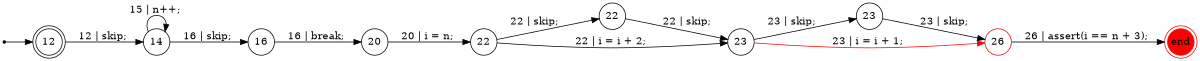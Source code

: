 digraph finite_state_machine {
	rankdir=LR
	size="8,5"
	93824994230640 [label = 12, shape = doublecircle, fixedsize = true]; 
	s93824994230640 [shape = point];
	e93824994234208 [shape = doublecircle, fixedsize = true, style = filled, color = red,  label = end];
	 93824994230800 [label = 14, shape = circle, fixedsize = true ];
	 93824994231936 [label = 16, shape = circle, fixedsize = true ];
	 93824994231424 [label = 20, shape = circle, fixedsize = true ];
	 93824994232336 [label = 22, shape = circle, fixedsize = true ];
	 93824994233136 [label = 22, shape = circle, fixedsize = true ];
	 93824994237552 [label = 23, shape = circle, fixedsize = true ];
	 93824994234784 [label = 23, shape = circle, fixedsize = true ];
	 93824994234208 [label = 26, shape = circle, color = red, fixedsize = true ];
	s93824994230640 -> 93824994230640;
	93824994230640 -> 93824994230800 [ label = "12 | skip; "];
	93824994230800 -> 93824994230800 [ label = "15 | n++; "];
	93824994230800 -> 93824994231936 [ label = "16 | skip; "];
	93824994231936 -> 93824994231424 [ label = "16 | break; "];
	93824994231424 -> 93824994232336 [ label = "20 | i = n; "];
	93824994232336 -> 93824994237552 [ label = "22 | i = i + 2; "];
	93824994232336 -> 93824994233136 [ label = "22 | skip; "];
	93824994233136 -> 93824994237552 [ label = "22 | skip; "];
	93824994237552 -> 93824994234208 [color = red, label = "23 | i = i + 1; "];
	93824994237552 -> 93824994234784 [ label = "23 | skip; "];
	93824994234784 -> 93824994234208 [ label = "23 | skip; "];
	93824994234208 -> e93824994234208 [ label = "26 | assert(i == n + 3); "];
}